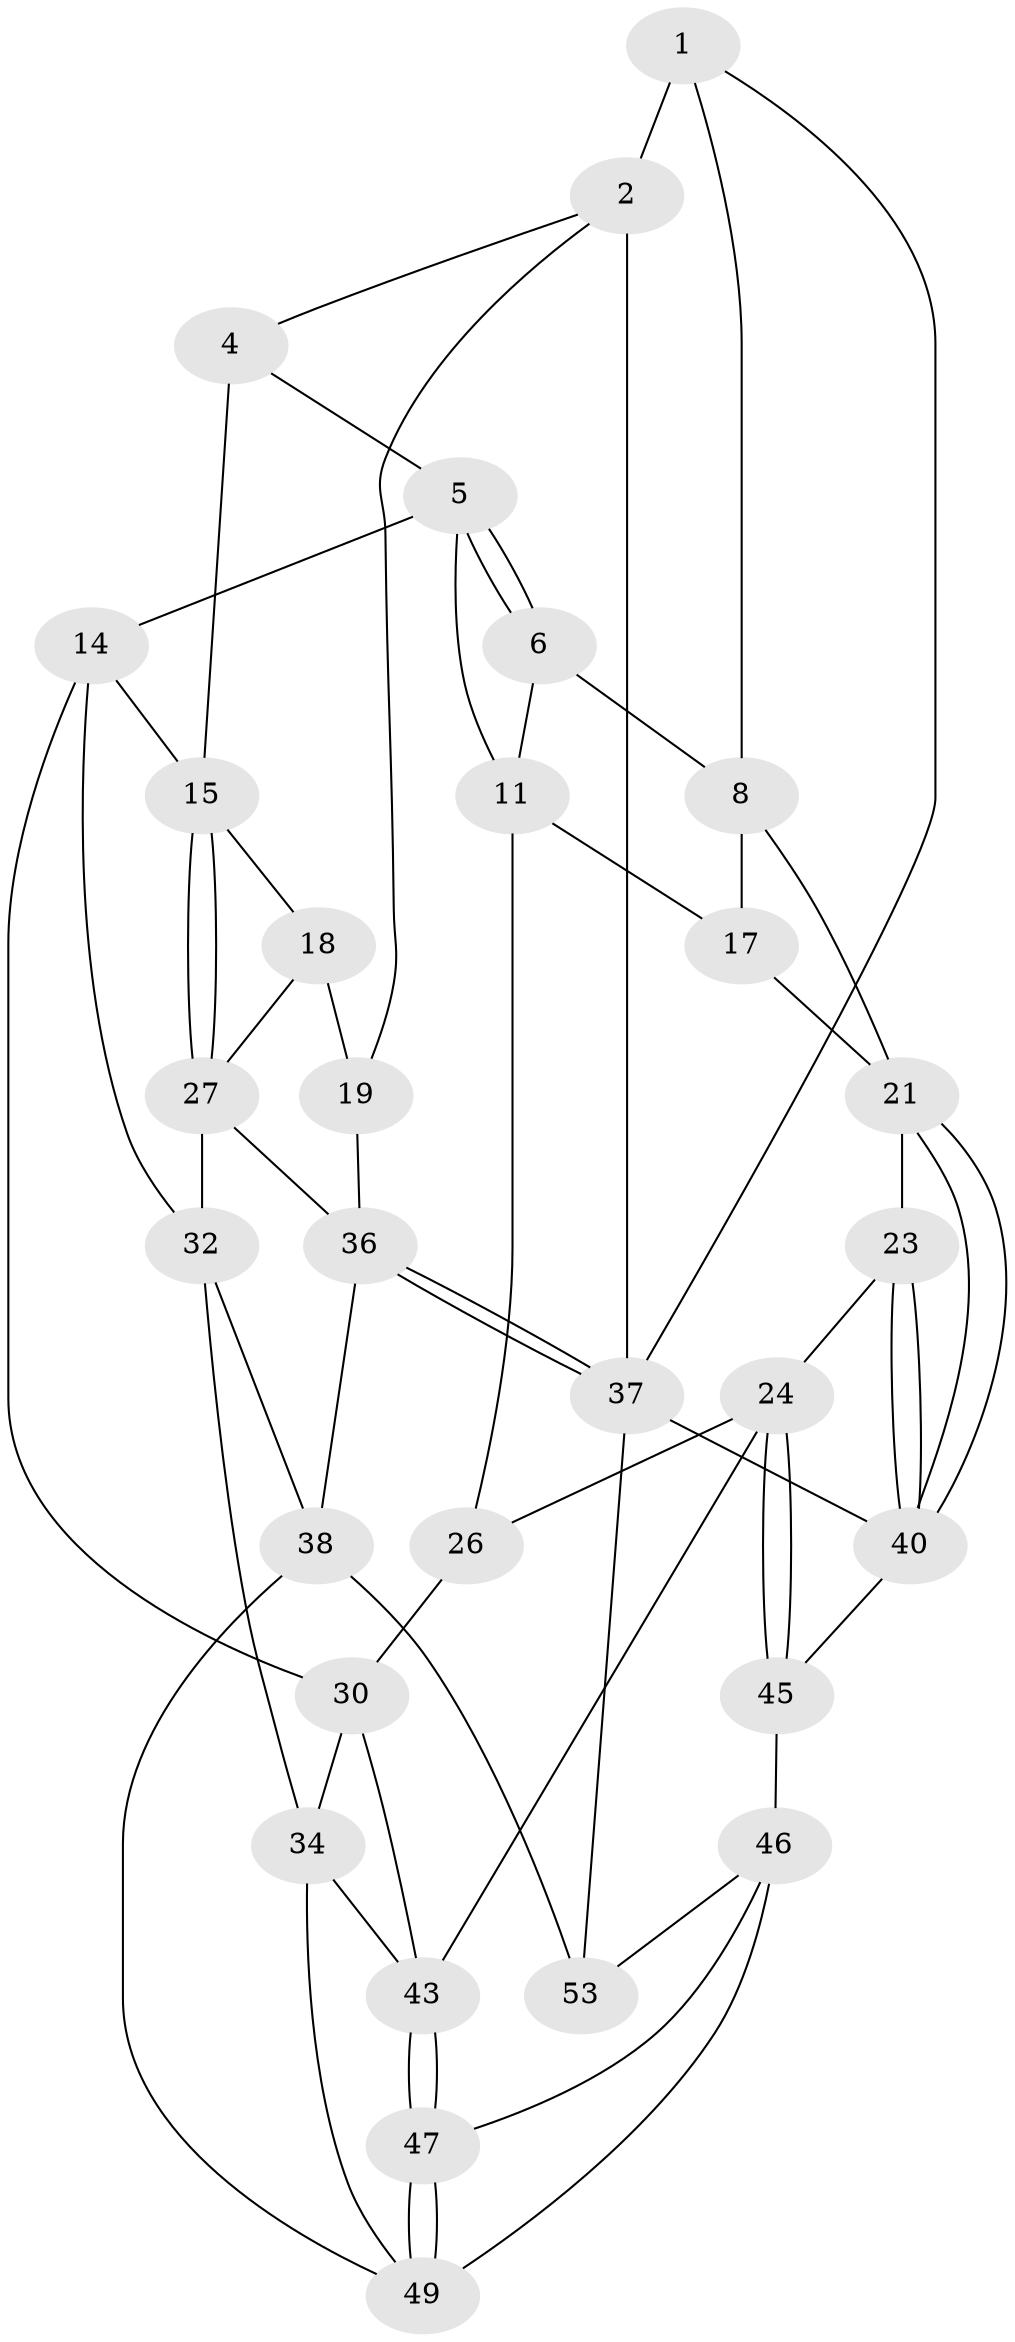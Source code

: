 // original degree distribution, {3: 0.037037037037037035, 4: 0.25925925925925924, 5: 0.48148148148148145, 6: 0.2222222222222222}
// Generated by graph-tools (version 1.1) at 2025/42/03/06/25 10:42:35]
// undirected, 30 vertices, 63 edges
graph export_dot {
graph [start="1"]
  node [color=gray90,style=filled];
  1 [pos="+0.6640410496741522+0",super="+7"];
  2 [pos="+0+0",super="+3"];
  4 [pos="+0.09023660979581306+0.10043653313032355"];
  5 [pos="+0.48973890535325143+0.2081768912708768",super="+13"];
  6 [pos="+0.6567142056170954+0.018618560781039965",super="+10"];
  8 [pos="+1+0.07611012294237643",super="+9"];
  11 [pos="+0.8168192189388938+0.3128156973062855",super="+12"];
  14 [pos="+0.4672890230013957+0.3294655578106575",super="+31"];
  15 [pos="+0.3601797666222189+0.39431678689493954",super="+16"];
  17 [pos="+0.8263309875804566+0.315547153072238"];
  18 [pos="+0.2130198744481816+0.41042506933656375",super="+29"];
  19 [pos="+0.011771861276905528+0.4365094775836397",super="+20"];
  21 [pos="+1+0.35558057968341894",super="+22"];
  23 [pos="+0.8995329624116771+0.5576602637373624"];
  24 [pos="+0.8417259608721348+0.5998029386873557",super="+25"];
  26 [pos="+0.7275190227894321+0.5094363365307226"];
  27 [pos="+0.34091976976589083+0.5103064293484245",super="+28"];
  30 [pos="+0.5838212095514788+0.49693307230359596",super="+33"];
  32 [pos="+0.47449958196247+0.48632243911566536",super="+35"];
  34 [pos="+0.4064446978227803+0.6921462565715746",super="+48"];
  36 [pos="+0+0.5721118041519643",super="+39"];
  37 [pos="+0+1",super="+41"];
  38 [pos="+0.29200518180858204+0.6954516805310368",super="+51"];
  40 [pos="+1+0.557887322053813",super="+42"];
  43 [pos="+0.7098347473401728+0.6887629881587041",super="+44"];
  45 [pos="+0.985902719940948+0.7536275897088678"];
  46 [pos="+0.9225917343259336+0.8021506453035246",super="+52"];
  47 [pos="+0.722942928466018+0.7712135010707132"];
  49 [pos="+0.7008087925587648+0.9312971337040677",super="+50"];
  53 [pos="+0.7905626150878977+1",super="+54"];
  1 -- 2 [weight=2];
  1 -- 8;
  1 -- 37;
  2 -- 37;
  2 -- 19;
  2 -- 4;
  4 -- 5;
  4 -- 15;
  5 -- 6;
  5 -- 6;
  5 -- 14;
  5 -- 11;
  6 -- 8;
  6 -- 11;
  8 -- 21;
  8 -- 17;
  11 -- 17;
  11 -- 26;
  14 -- 15;
  14 -- 32;
  14 -- 30;
  15 -- 27;
  15 -- 27;
  15 -- 18;
  17 -- 21;
  18 -- 19 [weight=2];
  18 -- 27;
  19 -- 36;
  21 -- 40;
  21 -- 40;
  21 -- 23;
  23 -- 24;
  23 -- 40;
  23 -- 40;
  24 -- 45;
  24 -- 45;
  24 -- 26;
  24 -- 43;
  26 -- 30;
  27 -- 32;
  27 -- 36;
  30 -- 34;
  30 -- 43;
  32 -- 34;
  32 -- 38;
  34 -- 43;
  34 -- 49;
  36 -- 37;
  36 -- 37;
  36 -- 38;
  37 -- 40;
  37 -- 53 [weight=2];
  38 -- 49;
  38 -- 53;
  40 -- 45;
  43 -- 47;
  43 -- 47;
  45 -- 46;
  46 -- 47;
  46 -- 49;
  46 -- 53;
  47 -- 49;
  47 -- 49;
}

